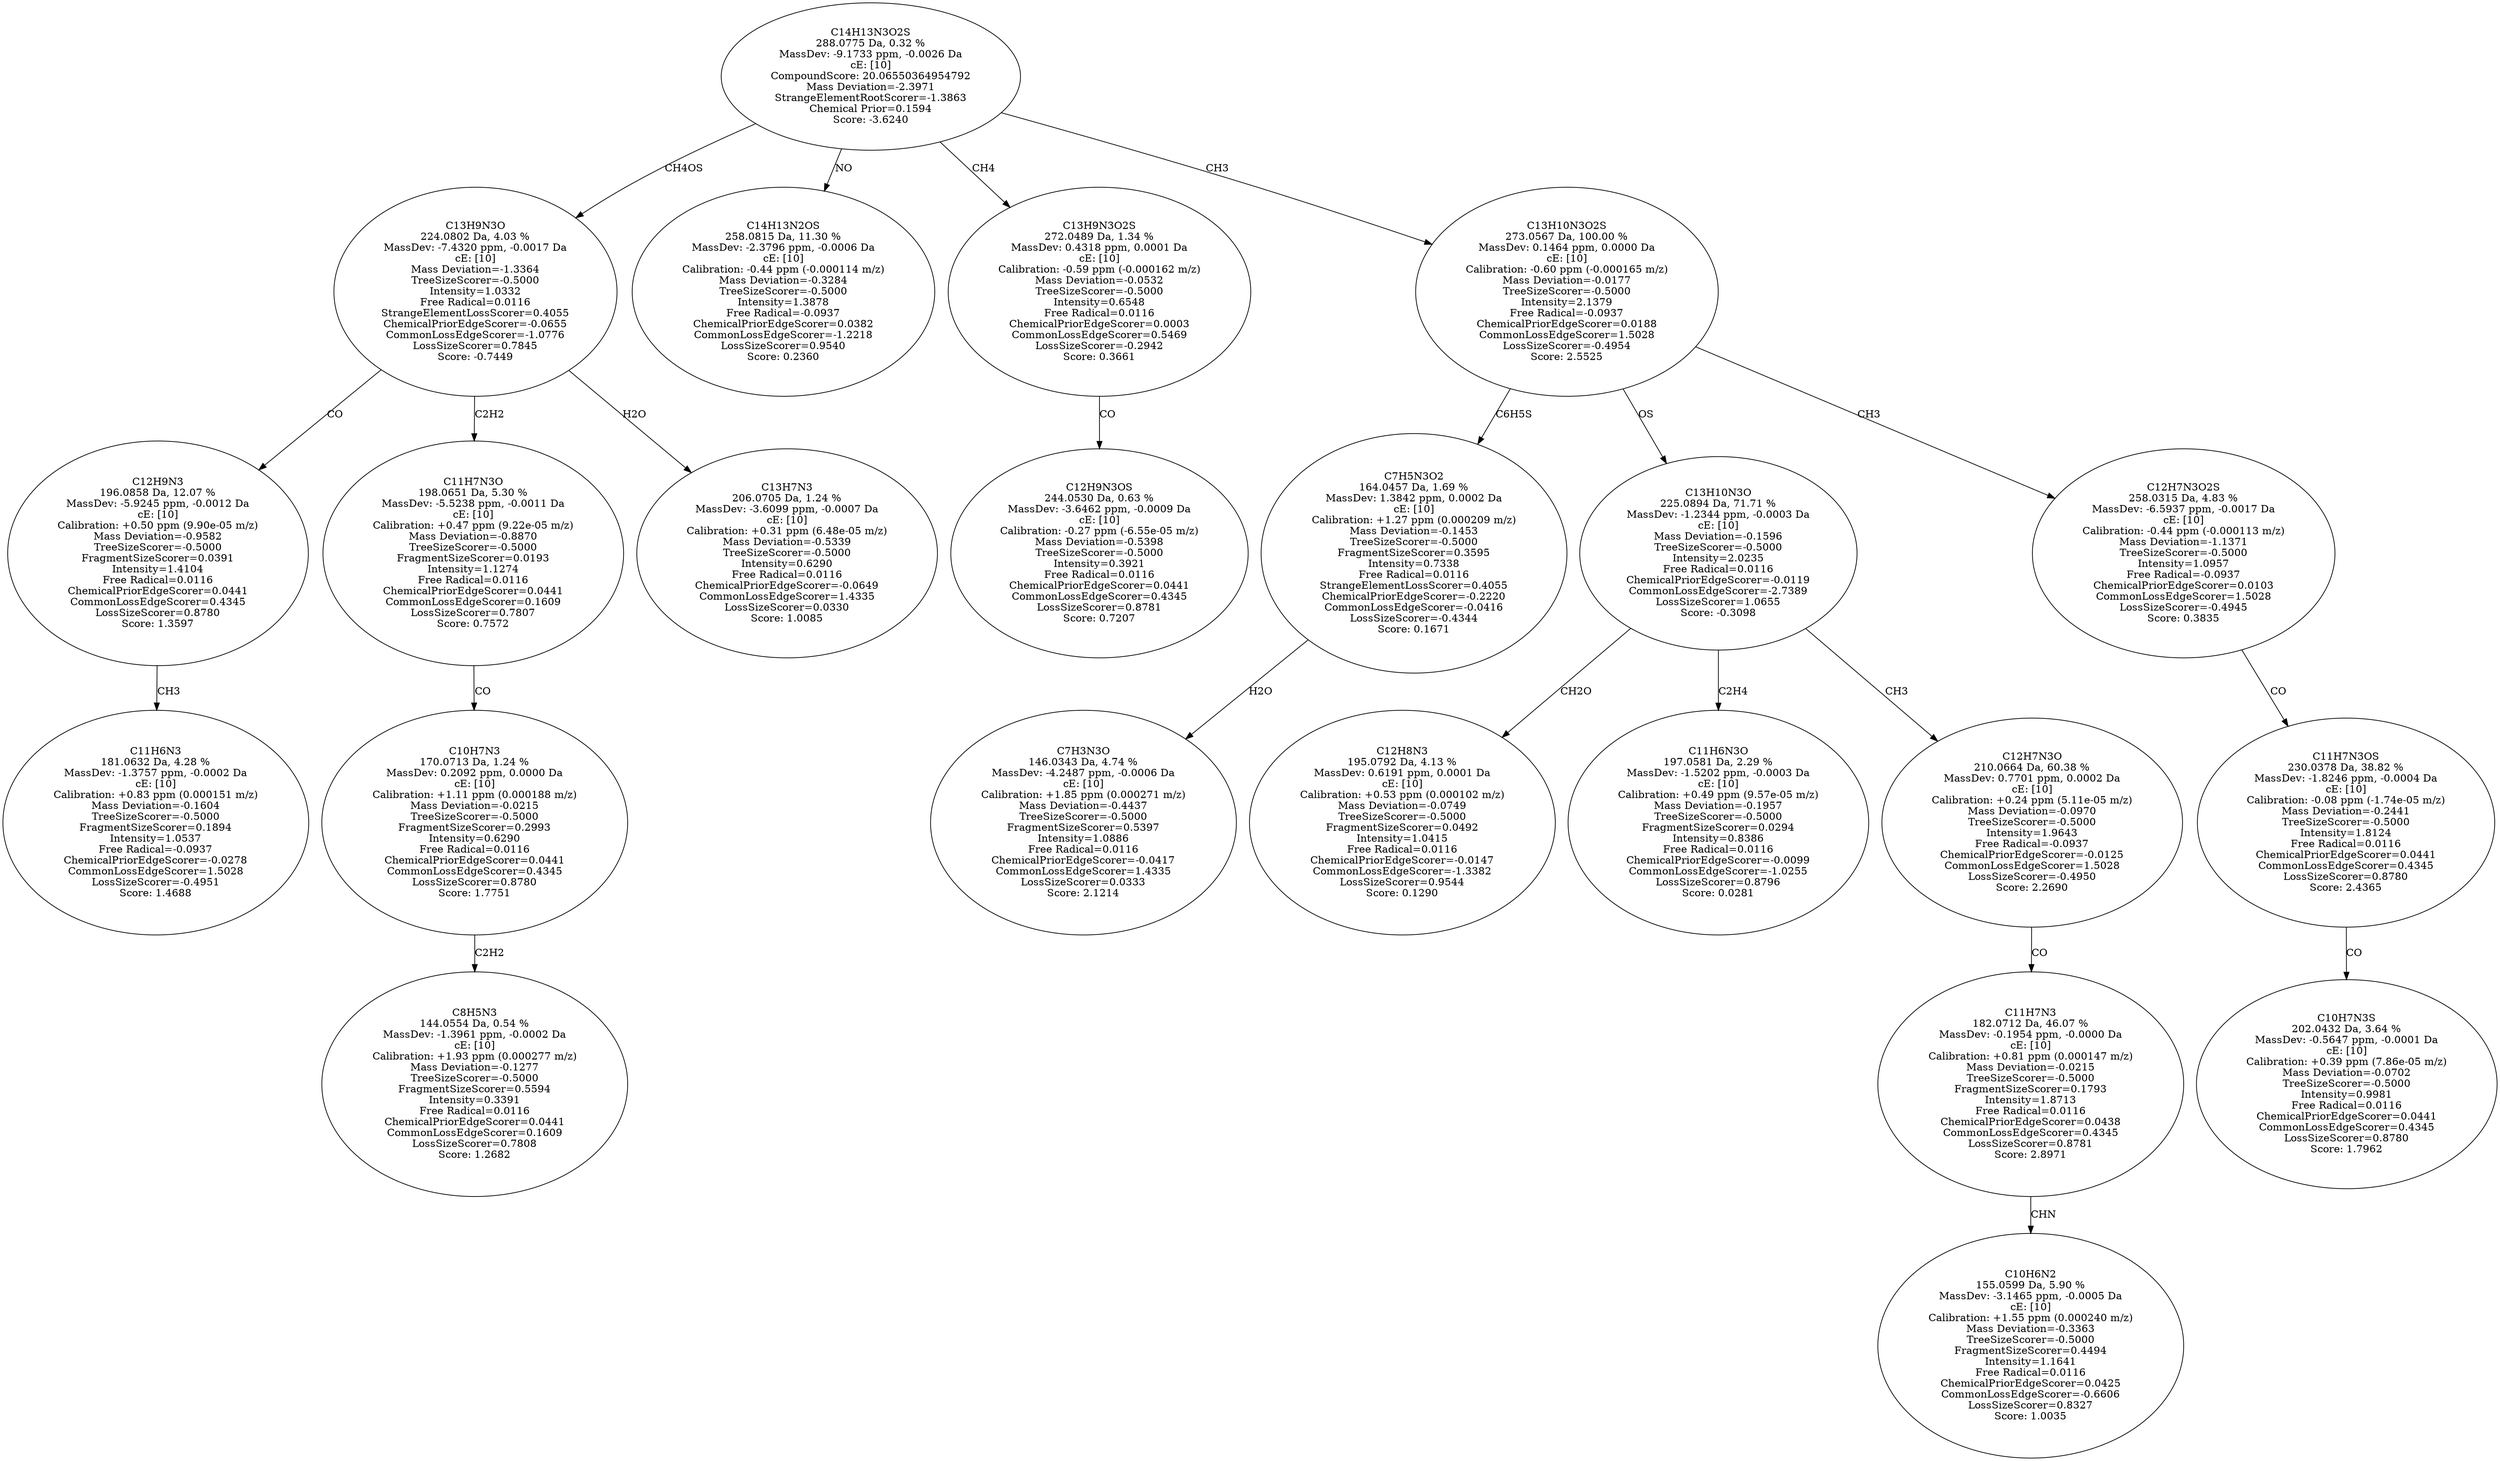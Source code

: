 strict digraph {
v1 [label="C11H6N3\n181.0632 Da, 4.28 %\nMassDev: -1.3757 ppm, -0.0002 Da\ncE: [10]\nCalibration: +0.83 ppm (0.000151 m/z)\nMass Deviation=-0.1604\nTreeSizeScorer=-0.5000\nFragmentSizeScorer=0.1894\nIntensity=1.0537\nFree Radical=-0.0937\nChemicalPriorEdgeScorer=-0.0278\nCommonLossEdgeScorer=1.5028\nLossSizeScorer=-0.4951\nScore: 1.4688"];
v2 [label="C12H9N3\n196.0858 Da, 12.07 %\nMassDev: -5.9245 ppm, -0.0012 Da\ncE: [10]\nCalibration: +0.50 ppm (9.90e-05 m/z)\nMass Deviation=-0.9582\nTreeSizeScorer=-0.5000\nFragmentSizeScorer=0.0391\nIntensity=1.4104\nFree Radical=0.0116\nChemicalPriorEdgeScorer=0.0441\nCommonLossEdgeScorer=0.4345\nLossSizeScorer=0.8780\nScore: 1.3597"];
v3 [label="C8H5N3\n144.0554 Da, 0.54 %\nMassDev: -1.3961 ppm, -0.0002 Da\ncE: [10]\nCalibration: +1.93 ppm (0.000277 m/z)\nMass Deviation=-0.1277\nTreeSizeScorer=-0.5000\nFragmentSizeScorer=0.5594\nIntensity=0.3391\nFree Radical=0.0116\nChemicalPriorEdgeScorer=0.0441\nCommonLossEdgeScorer=0.1609\nLossSizeScorer=0.7808\nScore: 1.2682"];
v4 [label="C10H7N3\n170.0713 Da, 1.24 %\nMassDev: 0.2092 ppm, 0.0000 Da\ncE: [10]\nCalibration: +1.11 ppm (0.000188 m/z)\nMass Deviation=-0.0215\nTreeSizeScorer=-0.5000\nFragmentSizeScorer=0.2993\nIntensity=0.6290\nFree Radical=0.0116\nChemicalPriorEdgeScorer=0.0441\nCommonLossEdgeScorer=0.4345\nLossSizeScorer=0.8780\nScore: 1.7751"];
v5 [label="C11H7N3O\n198.0651 Da, 5.30 %\nMassDev: -5.5238 ppm, -0.0011 Da\ncE: [10]\nCalibration: +0.47 ppm (9.22e-05 m/z)\nMass Deviation=-0.8870\nTreeSizeScorer=-0.5000\nFragmentSizeScorer=0.0193\nIntensity=1.1274\nFree Radical=0.0116\nChemicalPriorEdgeScorer=0.0441\nCommonLossEdgeScorer=0.1609\nLossSizeScorer=0.7807\nScore: 0.7572"];
v6 [label="C13H7N3\n206.0705 Da, 1.24 %\nMassDev: -3.6099 ppm, -0.0007 Da\ncE: [10]\nCalibration: +0.31 ppm (6.48e-05 m/z)\nMass Deviation=-0.5339\nTreeSizeScorer=-0.5000\nIntensity=0.6290\nFree Radical=0.0116\nChemicalPriorEdgeScorer=-0.0649\nCommonLossEdgeScorer=1.4335\nLossSizeScorer=0.0330\nScore: 1.0085"];
v7 [label="C13H9N3O\n224.0802 Da, 4.03 %\nMassDev: -7.4320 ppm, -0.0017 Da\ncE: [10]\nMass Deviation=-1.3364\nTreeSizeScorer=-0.5000\nIntensity=1.0332\nFree Radical=0.0116\nStrangeElementLossScorer=0.4055\nChemicalPriorEdgeScorer=-0.0655\nCommonLossEdgeScorer=-1.0776\nLossSizeScorer=0.7845\nScore: -0.7449"];
v8 [label="C14H13N2OS\n258.0815 Da, 11.30 %\nMassDev: -2.3796 ppm, -0.0006 Da\ncE: [10]\nCalibration: -0.44 ppm (-0.000114 m/z)\nMass Deviation=-0.3284\nTreeSizeScorer=-0.5000\nIntensity=1.3878\nFree Radical=-0.0937\nChemicalPriorEdgeScorer=0.0382\nCommonLossEdgeScorer=-1.2218\nLossSizeScorer=0.9540\nScore: 0.2360"];
v9 [label="C12H9N3OS\n244.0530 Da, 0.63 %\nMassDev: -3.6462 ppm, -0.0009 Da\ncE: [10]\nCalibration: -0.27 ppm (-6.55e-05 m/z)\nMass Deviation=-0.5398\nTreeSizeScorer=-0.5000\nIntensity=0.3921\nFree Radical=0.0116\nChemicalPriorEdgeScorer=0.0441\nCommonLossEdgeScorer=0.4345\nLossSizeScorer=0.8781\nScore: 0.7207"];
v10 [label="C13H9N3O2S\n272.0489 Da, 1.34 %\nMassDev: 0.4318 ppm, 0.0001 Da\ncE: [10]\nCalibration: -0.59 ppm (-0.000162 m/z)\nMass Deviation=-0.0532\nTreeSizeScorer=-0.5000\nIntensity=0.6548\nFree Radical=0.0116\nChemicalPriorEdgeScorer=0.0003\nCommonLossEdgeScorer=0.5469\nLossSizeScorer=-0.2942\nScore: 0.3661"];
v11 [label="C7H3N3O\n146.0343 Da, 4.74 %\nMassDev: -4.2487 ppm, -0.0006 Da\ncE: [10]\nCalibration: +1.85 ppm (0.000271 m/z)\nMass Deviation=-0.4437\nTreeSizeScorer=-0.5000\nFragmentSizeScorer=0.5397\nIntensity=1.0886\nFree Radical=0.0116\nChemicalPriorEdgeScorer=-0.0417\nCommonLossEdgeScorer=1.4335\nLossSizeScorer=0.0333\nScore: 2.1214"];
v12 [label="C7H5N3O2\n164.0457 Da, 1.69 %\nMassDev: 1.3842 ppm, 0.0002 Da\ncE: [10]\nCalibration: +1.27 ppm (0.000209 m/z)\nMass Deviation=-0.1453\nTreeSizeScorer=-0.5000\nFragmentSizeScorer=0.3595\nIntensity=0.7338\nFree Radical=0.0116\nStrangeElementLossScorer=0.4055\nChemicalPriorEdgeScorer=-0.2220\nCommonLossEdgeScorer=-0.0416\nLossSizeScorer=-0.4344\nScore: 0.1671"];
v13 [label="C12H8N3\n195.0792 Da, 4.13 %\nMassDev: 0.6191 ppm, 0.0001 Da\ncE: [10]\nCalibration: +0.53 ppm (0.000102 m/z)\nMass Deviation=-0.0749\nTreeSizeScorer=-0.5000\nFragmentSizeScorer=0.0492\nIntensity=1.0415\nFree Radical=0.0116\nChemicalPriorEdgeScorer=-0.0147\nCommonLossEdgeScorer=-1.3382\nLossSizeScorer=0.9544\nScore: 0.1290"];
v14 [label="C11H6N3O\n197.0581 Da, 2.29 %\nMassDev: -1.5202 ppm, -0.0003 Da\ncE: [10]\nCalibration: +0.49 ppm (9.57e-05 m/z)\nMass Deviation=-0.1957\nTreeSizeScorer=-0.5000\nFragmentSizeScorer=0.0294\nIntensity=0.8386\nFree Radical=0.0116\nChemicalPriorEdgeScorer=-0.0099\nCommonLossEdgeScorer=-1.0255\nLossSizeScorer=0.8796\nScore: 0.0281"];
v15 [label="C10H6N2\n155.0599 Da, 5.90 %\nMassDev: -3.1465 ppm, -0.0005 Da\ncE: [10]\nCalibration: +1.55 ppm (0.000240 m/z)\nMass Deviation=-0.3363\nTreeSizeScorer=-0.5000\nFragmentSizeScorer=0.4494\nIntensity=1.1641\nFree Radical=0.0116\nChemicalPriorEdgeScorer=0.0425\nCommonLossEdgeScorer=-0.6606\nLossSizeScorer=0.8327\nScore: 1.0035"];
v16 [label="C11H7N3\n182.0712 Da, 46.07 %\nMassDev: -0.1954 ppm, -0.0000 Da\ncE: [10]\nCalibration: +0.81 ppm (0.000147 m/z)\nMass Deviation=-0.0215\nTreeSizeScorer=-0.5000\nFragmentSizeScorer=0.1793\nIntensity=1.8713\nFree Radical=0.0116\nChemicalPriorEdgeScorer=0.0438\nCommonLossEdgeScorer=0.4345\nLossSizeScorer=0.8781\nScore: 2.8971"];
v17 [label="C12H7N3O\n210.0664 Da, 60.38 %\nMassDev: 0.7701 ppm, 0.0002 Da\ncE: [10]\nCalibration: +0.24 ppm (5.11e-05 m/z)\nMass Deviation=-0.0970\nTreeSizeScorer=-0.5000\nIntensity=1.9643\nFree Radical=-0.0937\nChemicalPriorEdgeScorer=-0.0125\nCommonLossEdgeScorer=1.5028\nLossSizeScorer=-0.4950\nScore: 2.2690"];
v18 [label="C13H10N3O\n225.0894 Da, 71.71 %\nMassDev: -1.2344 ppm, -0.0003 Da\ncE: [10]\nMass Deviation=-0.1596\nTreeSizeScorer=-0.5000\nIntensity=2.0235\nFree Radical=0.0116\nChemicalPriorEdgeScorer=-0.0119\nCommonLossEdgeScorer=-2.7389\nLossSizeScorer=1.0655\nScore: -0.3098"];
v19 [label="C10H7N3S\n202.0432 Da, 3.64 %\nMassDev: -0.5647 ppm, -0.0001 Da\ncE: [10]\nCalibration: +0.39 ppm (7.86e-05 m/z)\nMass Deviation=-0.0702\nTreeSizeScorer=-0.5000\nIntensity=0.9981\nFree Radical=0.0116\nChemicalPriorEdgeScorer=0.0441\nCommonLossEdgeScorer=0.4345\nLossSizeScorer=0.8780\nScore: 1.7962"];
v20 [label="C11H7N3OS\n230.0378 Da, 38.82 %\nMassDev: -1.8246 ppm, -0.0004 Da\ncE: [10]\nCalibration: -0.08 ppm (-1.74e-05 m/z)\nMass Deviation=-0.2441\nTreeSizeScorer=-0.5000\nIntensity=1.8124\nFree Radical=0.0116\nChemicalPriorEdgeScorer=0.0441\nCommonLossEdgeScorer=0.4345\nLossSizeScorer=0.8780\nScore: 2.4365"];
v21 [label="C12H7N3O2S\n258.0315 Da, 4.83 %\nMassDev: -6.5937 ppm, -0.0017 Da\ncE: [10]\nCalibration: -0.44 ppm (-0.000113 m/z)\nMass Deviation=-1.1371\nTreeSizeScorer=-0.5000\nIntensity=1.0957\nFree Radical=-0.0937\nChemicalPriorEdgeScorer=0.0103\nCommonLossEdgeScorer=1.5028\nLossSizeScorer=-0.4945\nScore: 0.3835"];
v22 [label="C13H10N3O2S\n273.0567 Da, 100.00 %\nMassDev: 0.1464 ppm, 0.0000 Da\ncE: [10]\nCalibration: -0.60 ppm (-0.000165 m/z)\nMass Deviation=-0.0177\nTreeSizeScorer=-0.5000\nIntensity=2.1379\nFree Radical=-0.0937\nChemicalPriorEdgeScorer=0.0188\nCommonLossEdgeScorer=1.5028\nLossSizeScorer=-0.4954\nScore: 2.5525"];
v23 [label="C14H13N3O2S\n288.0775 Da, 0.32 %\nMassDev: -9.1733 ppm, -0.0026 Da\ncE: [10]\nCompoundScore: 20.06550364954792\nMass Deviation=-2.3971\nStrangeElementRootScorer=-1.3863\nChemical Prior=0.1594\nScore: -3.6240"];
v2 -> v1 [label="CH3"];
v7 -> v2 [label="CO"];
v4 -> v3 [label="C2H2"];
v5 -> v4 [label="CO"];
v7 -> v5 [label="C2H2"];
v7 -> v6 [label="H2O"];
v23 -> v7 [label="CH4OS"];
v23 -> v8 [label="NO"];
v10 -> v9 [label="CO"];
v23 -> v10 [label="CH4"];
v12 -> v11 [label="H2O"];
v22 -> v12 [label="C6H5S"];
v18 -> v13 [label="CH2O"];
v18 -> v14 [label="C2H4"];
v16 -> v15 [label="CHN"];
v17 -> v16 [label="CO"];
v18 -> v17 [label="CH3"];
v22 -> v18 [label="OS"];
v20 -> v19 [label="CO"];
v21 -> v20 [label="CO"];
v22 -> v21 [label="CH3"];
v23 -> v22 [label="CH3"];
}
